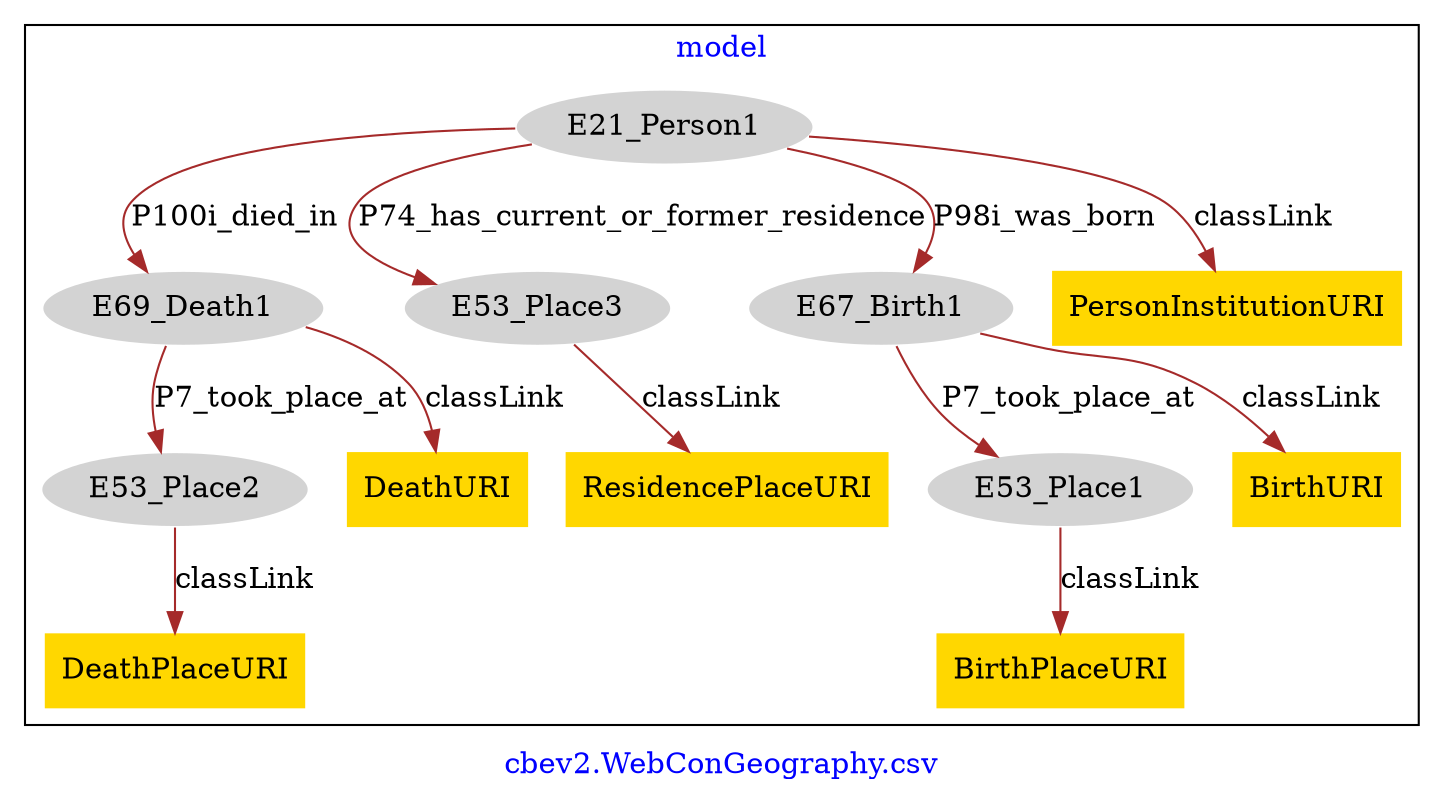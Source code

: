 digraph n0 {
fontcolor="blue"
remincross="true"
label="cbev2.WebConGeography.csv"
subgraph cluster {
label="model"
n2[style="filled",color="white",fillcolor="lightgray",label="E21_Person1"];
n3[style="filled",color="white",fillcolor="lightgray",label="E69_Death1"];
n4[style="filled",color="white",fillcolor="lightgray",label="E53_Place3"];
n5[style="filled",color="white",fillcolor="lightgray",label="E67_Birth1"];
n6[shape="plaintext",style="filled",fillcolor="gold",label="PersonInstitutionURI"];
n7[style="filled",color="white",fillcolor="lightgray",label="E53_Place1"];
n8[shape="plaintext",style="filled",fillcolor="gold",label="BirthPlaceURI"];
n9[style="filled",color="white",fillcolor="lightgray",label="E53_Place2"];
n10[shape="plaintext",style="filled",fillcolor="gold",label="DeathPlaceURI"];
n11[shape="plaintext",style="filled",fillcolor="gold",label="ResidencePlaceURI"];
n12[shape="plaintext",style="filled",fillcolor="gold",label="BirthURI"];
n13[shape="plaintext",style="filled",fillcolor="gold",label="DeathURI"];
}
n2 -> n3[color="brown",fontcolor="black",label="P100i_died_in"]
n2 -> n4[color="brown",fontcolor="black",label="P74_has_current_or_former_residence"]
n2 -> n5[color="brown",fontcolor="black",label="P98i_was_born"]
n2 -> n6[color="brown",fontcolor="black",label="classLink"]
n7 -> n8[color="brown",fontcolor="black",label="classLink"]
n9 -> n10[color="brown",fontcolor="black",label="classLink"]
n4 -> n11[color="brown",fontcolor="black",label="classLink"]
n5 -> n7[color="brown",fontcolor="black",label="P7_took_place_at"]
n5 -> n12[color="brown",fontcolor="black",label="classLink"]
n3 -> n9[color="brown",fontcolor="black",label="P7_took_place_at"]
n3 -> n13[color="brown",fontcolor="black",label="classLink"]
}

